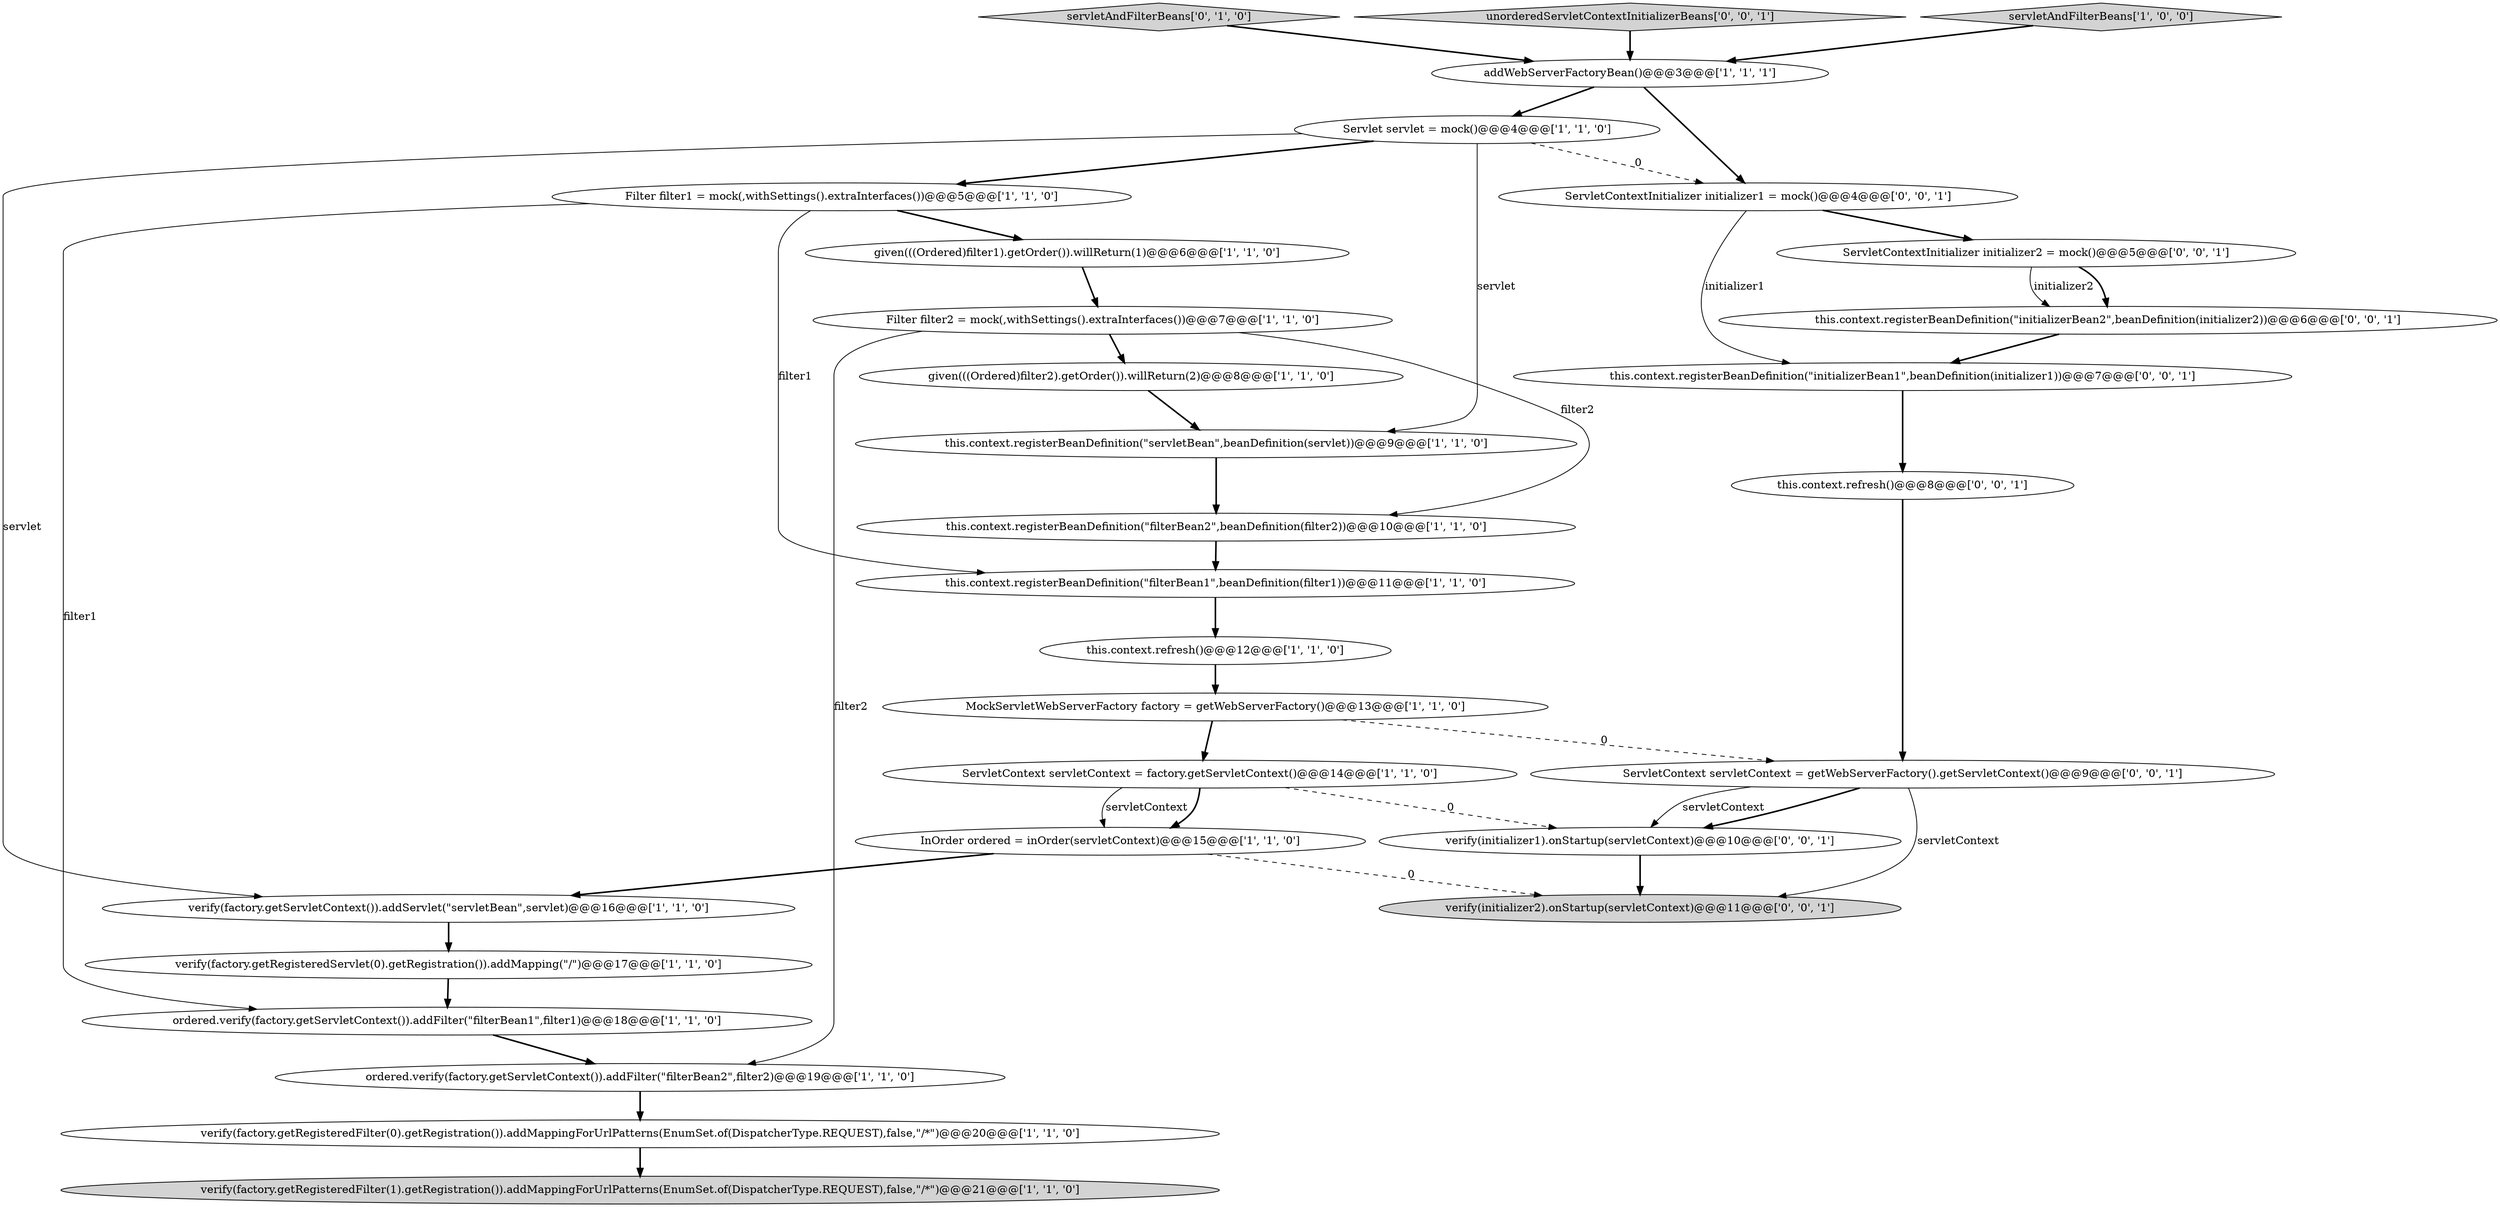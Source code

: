 digraph {
24 [style = filled, label = "verify(initializer1).onStartup(servletContext)@@@10@@@['0', '0', '1']", fillcolor = white, shape = ellipse image = "AAA0AAABBB3BBB"];
20 [style = filled, label = "servletAndFilterBeans['0', '1', '0']", fillcolor = lightgray, shape = diamond image = "AAA0AAABBB2BBB"];
0 [style = filled, label = "Filter filter2 = mock(,withSettings().extraInterfaces())@@@7@@@['1', '1', '0']", fillcolor = white, shape = ellipse image = "AAA0AAABBB1BBB"];
22 [style = filled, label = "ServletContextInitializer initializer1 = mock()@@@4@@@['0', '0', '1']", fillcolor = white, shape = ellipse image = "AAA0AAABBB3BBB"];
29 [style = filled, label = "verify(initializer2).onStartup(servletContext)@@@11@@@['0', '0', '1']", fillcolor = lightgray, shape = ellipse image = "AAA0AAABBB3BBB"];
8 [style = filled, label = "this.context.registerBeanDefinition(\"filterBean2\",beanDefinition(filter2))@@@10@@@['1', '1', '0']", fillcolor = white, shape = ellipse image = "AAA0AAABBB1BBB"];
28 [style = filled, label = "this.context.registerBeanDefinition(\"initializerBean1\",beanDefinition(initializer1))@@@7@@@['0', '0', '1']", fillcolor = white, shape = ellipse image = "AAA0AAABBB3BBB"];
13 [style = filled, label = "addWebServerFactoryBean()@@@3@@@['1', '1', '1']", fillcolor = white, shape = ellipse image = "AAA0AAABBB1BBB"];
3 [style = filled, label = "ServletContext servletContext = factory.getServletContext()@@@14@@@['1', '1', '0']", fillcolor = white, shape = ellipse image = "AAA0AAABBB1BBB"];
7 [style = filled, label = "ordered.verify(factory.getServletContext()).addFilter(\"filterBean2\",filter2)@@@19@@@['1', '1', '0']", fillcolor = white, shape = ellipse image = "AAA0AAABBB1BBB"];
16 [style = filled, label = "verify(factory.getRegisteredFilter(1).getRegistration()).addMappingForUrlPatterns(EnumSet.of(DispatcherType.REQUEST),false,\"/*\")@@@21@@@['1', '1', '0']", fillcolor = lightgray, shape = ellipse image = "AAA0AAABBB1BBB"];
21 [style = filled, label = "ServletContext servletContext = getWebServerFactory().getServletContext()@@@9@@@['0', '0', '1']", fillcolor = white, shape = ellipse image = "AAA0AAABBB3BBB"];
11 [style = filled, label = "ordered.verify(factory.getServletContext()).addFilter(\"filterBean1\",filter1)@@@18@@@['1', '1', '0']", fillcolor = white, shape = ellipse image = "AAA0AAABBB1BBB"];
27 [style = filled, label = "unorderedServletContextInitializerBeans['0', '0', '1']", fillcolor = lightgray, shape = diamond image = "AAA0AAABBB3BBB"];
2 [style = filled, label = "given(((Ordered)filter1).getOrder()).willReturn(1)@@@6@@@['1', '1', '0']", fillcolor = white, shape = ellipse image = "AAA0AAABBB1BBB"];
12 [style = filled, label = "verify(factory.getRegisteredFilter(0).getRegistration()).addMappingForUrlPatterns(EnumSet.of(DispatcherType.REQUEST),false,\"/*\")@@@20@@@['1', '1', '0']", fillcolor = white, shape = ellipse image = "AAA0AAABBB1BBB"];
26 [style = filled, label = "this.context.refresh()@@@8@@@['0', '0', '1']", fillcolor = white, shape = ellipse image = "AAA0AAABBB3BBB"];
25 [style = filled, label = "this.context.registerBeanDefinition(\"initializerBean2\",beanDefinition(initializer2))@@@6@@@['0', '0', '1']", fillcolor = white, shape = ellipse image = "AAA0AAABBB3BBB"];
10 [style = filled, label = "servletAndFilterBeans['1', '0', '0']", fillcolor = lightgray, shape = diamond image = "AAA0AAABBB1BBB"];
15 [style = filled, label = "InOrder ordered = inOrder(servletContext)@@@15@@@['1', '1', '0']", fillcolor = white, shape = ellipse image = "AAA0AAABBB1BBB"];
18 [style = filled, label = "this.context.registerBeanDefinition(\"filterBean1\",beanDefinition(filter1))@@@11@@@['1', '1', '0']", fillcolor = white, shape = ellipse image = "AAA0AAABBB1BBB"];
23 [style = filled, label = "ServletContextInitializer initializer2 = mock()@@@5@@@['0', '0', '1']", fillcolor = white, shape = ellipse image = "AAA0AAABBB3BBB"];
17 [style = filled, label = "Servlet servlet = mock()@@@4@@@['1', '1', '0']", fillcolor = white, shape = ellipse image = "AAA0AAABBB1BBB"];
1 [style = filled, label = "Filter filter1 = mock(,withSettings().extraInterfaces())@@@5@@@['1', '1', '0']", fillcolor = white, shape = ellipse image = "AAA0AAABBB1BBB"];
9 [style = filled, label = "this.context.registerBeanDefinition(\"servletBean\",beanDefinition(servlet))@@@9@@@['1', '1', '0']", fillcolor = white, shape = ellipse image = "AAA0AAABBB1BBB"];
4 [style = filled, label = "MockServletWebServerFactory factory = getWebServerFactory()@@@13@@@['1', '1', '0']", fillcolor = white, shape = ellipse image = "AAA0AAABBB1BBB"];
6 [style = filled, label = "given(((Ordered)filter2).getOrder()).willReturn(2)@@@8@@@['1', '1', '0']", fillcolor = white, shape = ellipse image = "AAA0AAABBB1BBB"];
5 [style = filled, label = "verify(factory.getRegisteredServlet(0).getRegistration()).addMapping(\"/\")@@@17@@@['1', '1', '0']", fillcolor = white, shape = ellipse image = "AAA0AAABBB1BBB"];
19 [style = filled, label = "this.context.refresh()@@@12@@@['1', '1', '0']", fillcolor = white, shape = ellipse image = "AAA0AAABBB1BBB"];
14 [style = filled, label = "verify(factory.getServletContext()).addServlet(\"servletBean\",servlet)@@@16@@@['1', '1', '0']", fillcolor = white, shape = ellipse image = "AAA0AAABBB1BBB"];
27->13 [style = bold, label=""];
21->29 [style = solid, label="servletContext"];
4->3 [style = bold, label=""];
23->25 [style = bold, label=""];
25->28 [style = bold, label=""];
20->13 [style = bold, label=""];
17->1 [style = bold, label=""];
15->14 [style = bold, label=""];
0->6 [style = bold, label=""];
7->12 [style = bold, label=""];
8->18 [style = bold, label=""];
1->18 [style = solid, label="filter1"];
1->11 [style = solid, label="filter1"];
3->24 [style = dashed, label="0"];
18->19 [style = bold, label=""];
0->7 [style = solid, label="filter2"];
28->26 [style = bold, label=""];
22->28 [style = solid, label="initializer1"];
3->15 [style = bold, label=""];
12->16 [style = bold, label=""];
21->24 [style = bold, label=""];
24->29 [style = bold, label=""];
17->14 [style = solid, label="servlet"];
15->29 [style = dashed, label="0"];
9->8 [style = bold, label=""];
4->21 [style = dashed, label="0"];
22->23 [style = bold, label=""];
26->21 [style = bold, label=""];
0->8 [style = solid, label="filter2"];
13->17 [style = bold, label=""];
23->25 [style = solid, label="initializer2"];
2->0 [style = bold, label=""];
10->13 [style = bold, label=""];
3->15 [style = solid, label="servletContext"];
17->9 [style = solid, label="servlet"];
21->24 [style = solid, label="servletContext"];
1->2 [style = bold, label=""];
5->11 [style = bold, label=""];
13->22 [style = bold, label=""];
19->4 [style = bold, label=""];
6->9 [style = bold, label=""];
11->7 [style = bold, label=""];
14->5 [style = bold, label=""];
17->22 [style = dashed, label="0"];
}

